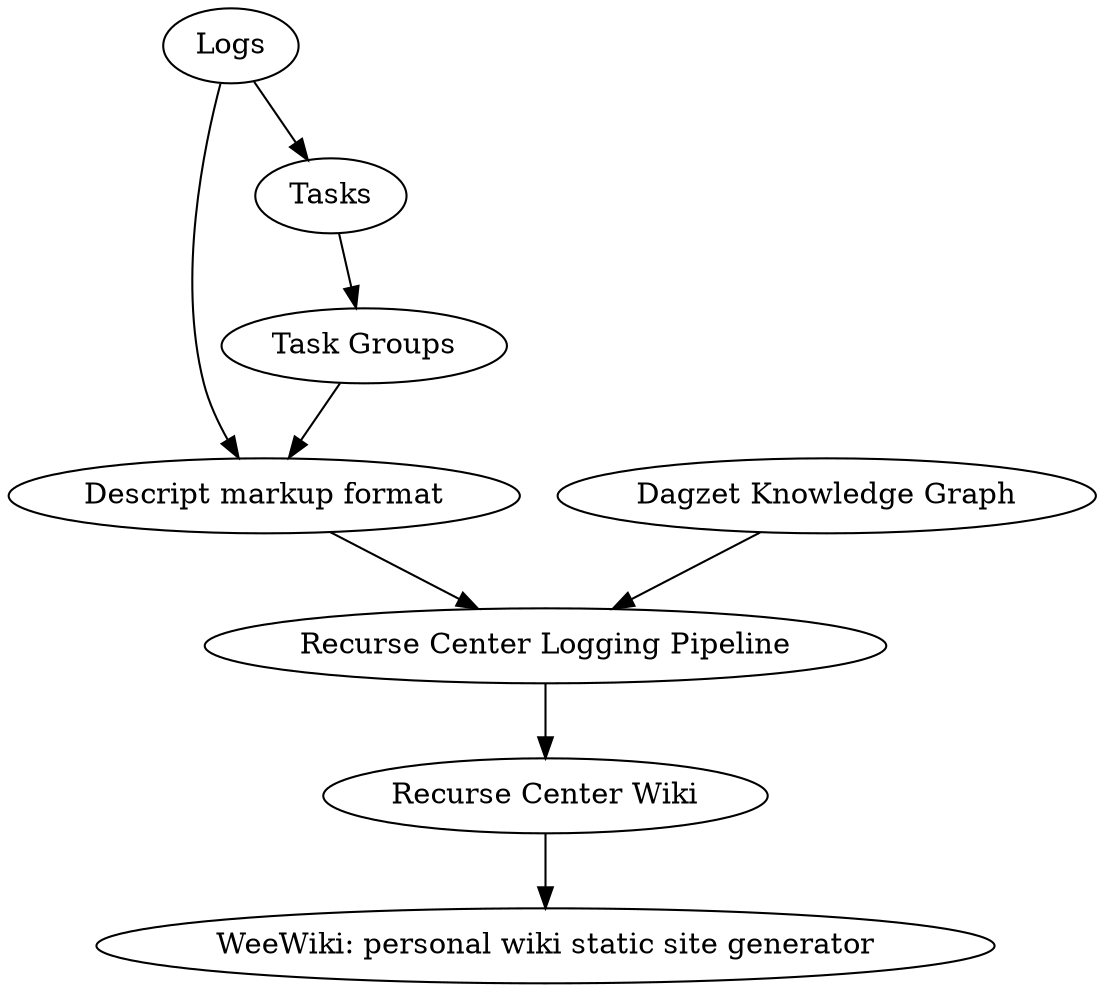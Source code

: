 digraph G {
    weewiki [label="WeeWiki: personal wiki static site generator"];
    recurse [label="Recurse Center Logging Pipeline"];
    descript [label="Descript markup format"];
    task_groups [label="Task Groups"];
    tasks [label = "Tasks"];
    logs [label = "Logs"];
    recurse_wiki [label = "Recurse Center Wiki"];
    dagzet [label = "Dagzet Knowledge Graph"];

    recurse_wiki -> weewiki;

    dagzet -> recurse;

    recurse -> recurse_wiki;

    descript -> recurse;

    logs -> descript;

    task_groups -> descript;

    tasks -> task_groups;

    logs -> tasks;

}
